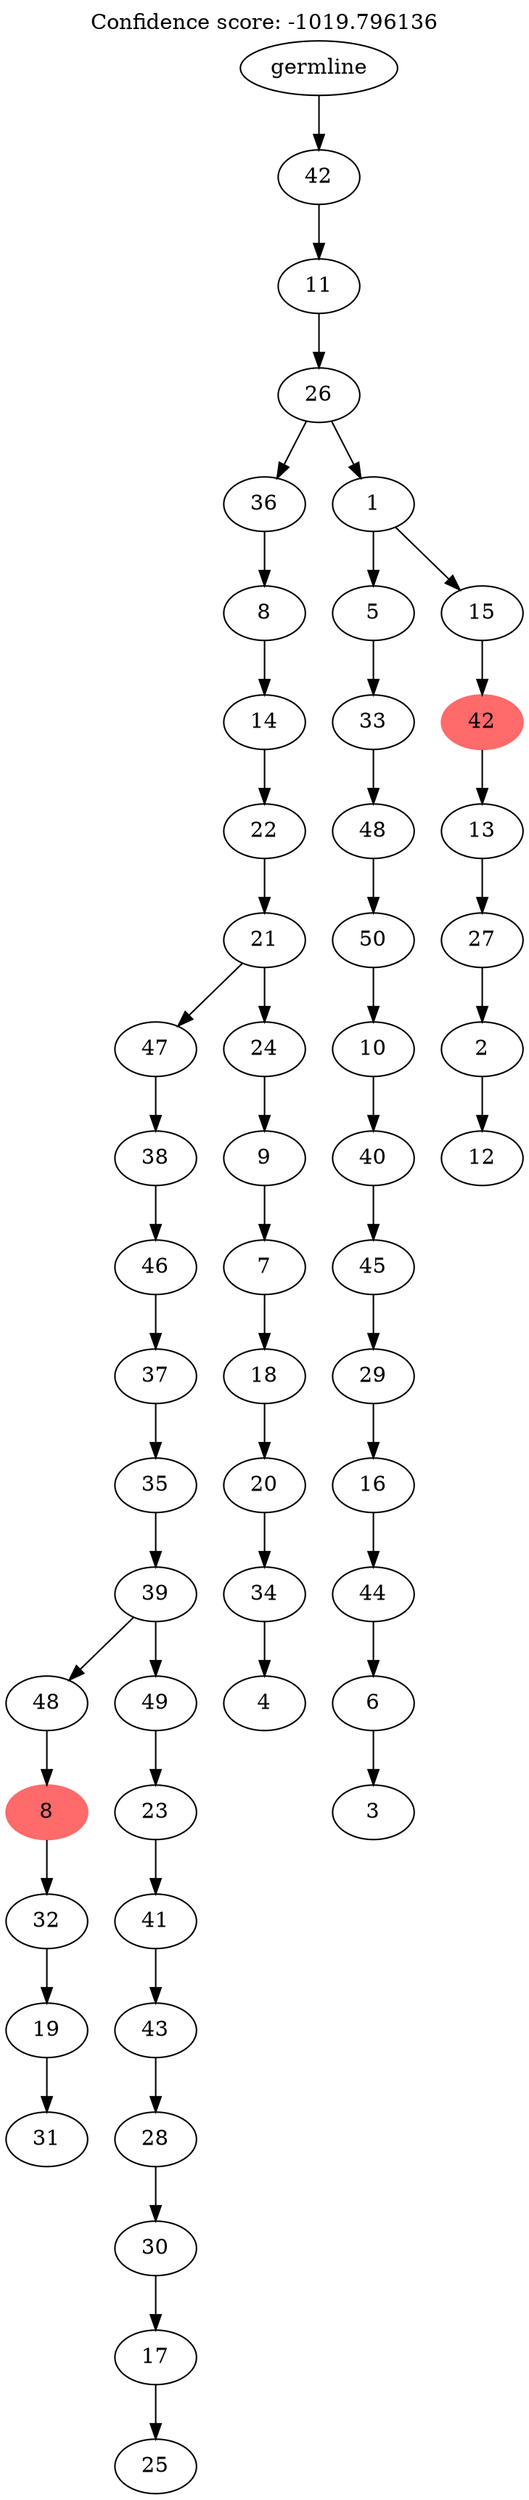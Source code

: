 digraph g {
	"52" -> "53";
	"53" [label="31"];
	"51" -> "52";
	"52" [label="19"];
	"50" -> "51";
	"51" [label="32"];
	"49" -> "50";
	"50" [color=indianred1, style=filled, label="8"];
	"47" -> "48";
	"48" [label="25"];
	"46" -> "47";
	"47" [label="17"];
	"45" -> "46";
	"46" [label="30"];
	"44" -> "45";
	"45" [label="28"];
	"43" -> "44";
	"44" [label="43"];
	"42" -> "43";
	"43" [label="41"];
	"41" -> "42";
	"42" [label="23"];
	"40" -> "41";
	"41" [label="49"];
	"40" -> "49";
	"49" [label="48"];
	"39" -> "40";
	"40" [label="39"];
	"38" -> "39";
	"39" [label="35"];
	"37" -> "38";
	"38" [label="37"];
	"36" -> "37";
	"37" [label="46"];
	"35" -> "36";
	"36" [label="38"];
	"33" -> "34";
	"34" [label="4"];
	"32" -> "33";
	"33" [label="34"];
	"31" -> "32";
	"32" [label="20"];
	"30" -> "31";
	"31" [label="18"];
	"29" -> "30";
	"30" [label="7"];
	"28" -> "29";
	"29" [label="9"];
	"27" -> "28";
	"28" [label="24"];
	"27" -> "35";
	"35" [label="47"];
	"26" -> "27";
	"27" [label="21"];
	"25" -> "26";
	"26" [label="22"];
	"24" -> "25";
	"25" [label="14"];
	"23" -> "24";
	"24" [label="8"];
	"21" -> "22";
	"22" [label="3"];
	"20" -> "21";
	"21" [label="6"];
	"19" -> "20";
	"20" [label="44"];
	"18" -> "19";
	"19" [label="16"];
	"17" -> "18";
	"18" [label="29"];
	"16" -> "17";
	"17" [label="45"];
	"15" -> "16";
	"16" [label="40"];
	"14" -> "15";
	"15" [label="10"];
	"13" -> "14";
	"14" [label="50"];
	"12" -> "13";
	"13" [label="48"];
	"11" -> "12";
	"12" [label="33"];
	"9" -> "10";
	"10" [label="12"];
	"8" -> "9";
	"9" [label="2"];
	"7" -> "8";
	"8" [label="27"];
	"6" -> "7";
	"7" [label="13"];
	"5" -> "6";
	"6" [color=indianred1, style=filled, label="42"];
	"4" -> "5";
	"5" [label="15"];
	"4" -> "11";
	"11" [label="5"];
	"3" -> "4";
	"4" [label="1"];
	"3" -> "23";
	"23" [label="36"];
	"2" -> "3";
	"3" [label="26"];
	"1" -> "2";
	"2" [label="11"];
	"0" -> "1";
	"1" [label="42"];
	"0" [label="germline"];
	labelloc="t";
	label="Confidence score: -1019.796136";
}
